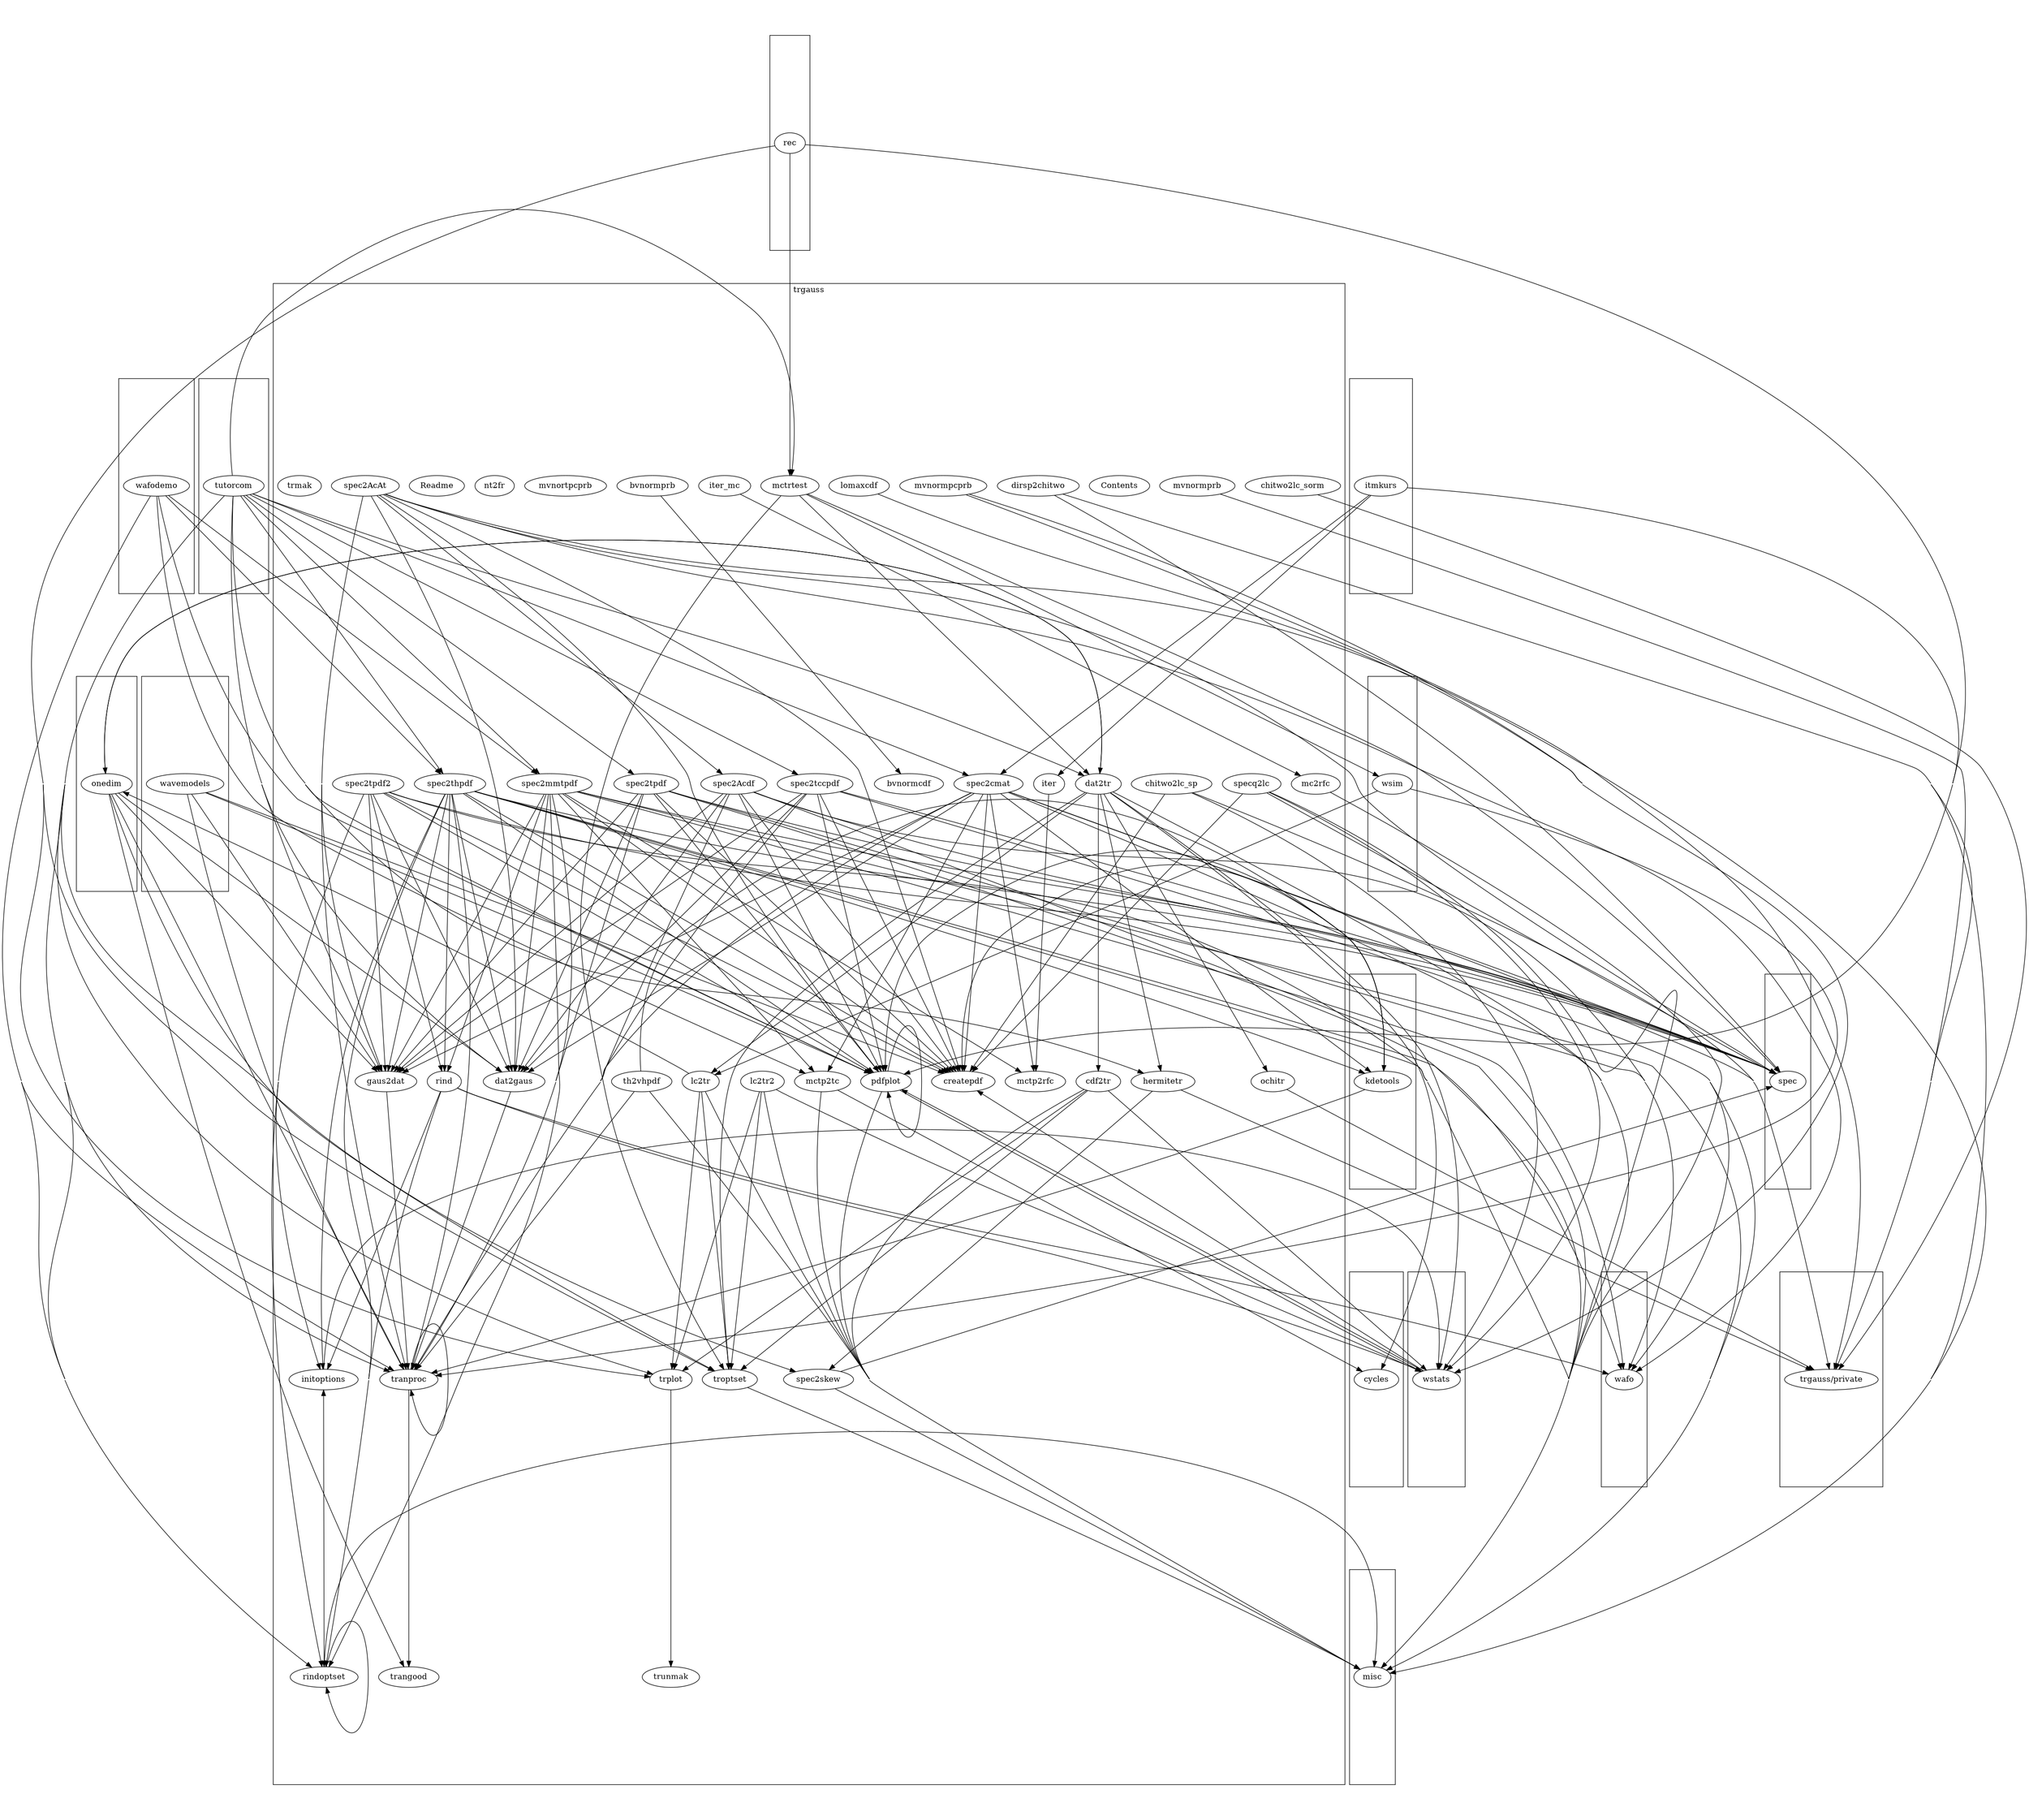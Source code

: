 /* Created by dotwrite for Matlab */
digraph dotwrite2 {
 size = "29.3485,29.3485";
 ratio = fill;
 concentrate = true;
 edge [constraint = true];
 subgraph cluster1 {
 URL = "../../wafo/graph.html";
1;
}
 subgraph cluster2 {
 URL = "../../wafo/cycles/graph.html";
2;
}
 subgraph cluster3 {
 URL = "../../wafo/kdetools/graph.html";
3;
}
 subgraph cluster4 {
 URL = "../../wafo/misc/graph.html";
4;
}
 subgraph cluster5 {
 URL = "../../wafo/onedim/graph.html";
5;
}
 subgraph cluster6 {
 URL = "../../wafo/papers/rec/graph.html";
6;
}
 subgraph cluster7 {
 URL = "../../wafo/papers/tutorcom/graph.html";
7;
}
 subgraph cluster8 {
 URL = "../../wafo/papers/wafodemo/graph.html";
8;
}
 subgraph cluster9 {
 URL = "../../wafo/spec/graph.html";
9;
}
 subgraph cluster10 {
 URL = "../../wafo/trgauss/private/graph.html";
10;
}
 subgraph cluster11 {
 URL = "../../wafo/wavemodels/graph.html";
11;
}
 subgraph cluster12 {
 URL = "../../wafo/wdemos/itmkurs/graph.html";
12;
}
 subgraph cluster13 {
 URL = "../../wafo/wsim/graph.html";
13;
}
 subgraph cluster14 {
 URL = "../../wafo/wstats/graph.html";
14;
}
 subgraph cluster15 {
 label = "trgauss";
 URL = "index.html";
15;
16;
17;
18;
19;
20;
21;
22;
23;
24;
25;
26;
27;
28;
29;
30;
31;
32;
33;
34;
35;
36;
37;
38;
39;
40;
41;
42;
43;
44;
45;
46;
47;
48;
49;
50;
51;
52;
53;
54;
55;
56;
57;
58;
59;
60;
61;
62;
}
  3 -> 21;
  3 -> 42;
  3 -> 58;
  5 -> 22;
  5 -> 23;
  5 -> 25;
  5 -> 57;
  5 -> 58;
  5 -> 60;
  6 -> 36;
  6 -> 42;
  6 -> 60;
  6 -> 61;
  7 -> 22;
  7 -> 23;
  7 -> 25;
  7 -> 26;
  7 -> 36;
  7 -> 42;
  7 -> 45;
  7 -> 48;
  7 -> 49;
  7 -> 50;
  7 -> 51;
  7 -> 52;
  7 -> 53;
  7 -> 58;
  7 -> 61;
  8 -> 35;
  8 -> 42;
  8 -> 45;
  8 -> 49;
  8 -> 52;
  8 -> 58;
  11 -> 21;
  11 -> 25;
  11 -> 42;
  11 -> 58;
  12 -> 28;
  12 -> 42;
  12 -> 48;
  13 -> 30;
  13 -> 58;
  14 -> 21;
  14 -> 42;
  16 -> 15;
  17 -> 4;
  17 -> 14;
  17 -> 60;
  17 -> 61;
  18 -> 10;
  19 -> 10;
  19 -> 14;
  19 -> 21;
  22 -> 58;
  23 -> 2;
  23 -> 4;
  23 -> 5;
  23 -> 14;
  23 -> 17;
  23 -> 26;
  23 -> 30;
  23 -> 41;
  23 -> 60;
  24 -> 4;
  24 -> 9;
  24 -> 10;
  25 -> 58;
  26 -> 10;
  26 -> 50;
  27 -> 14;
  27 -> 45;
  28 -> 34;
  29 -> 33;
  30 -> 4;
  30 -> 5;
  30 -> 60;
  30 -> 61;
  31 -> 4;
  31 -> 14;
  31 -> 60;
  31 -> 61;
  32 -> 14;
  33 -> 4;
  35 -> 2;
  35 -> 4;
  36 -> 9;
  36 -> 13;
  36 -> 23;
  36 -> 60;
  37 -> 10;
  37 -> 14;
  38 -> 10;
  41 -> 10;
  42 -> 4;
  42 -> 14;
  42 -> 42;
  44 -> 1;
  44 -> 14;
  44 -> 27;
  44 -> 45;
  45 -> 4;
  45 -> 27;
  45 -> 45;
  46 -> 1;
  46 -> 4;
  46 -> 9;
  46 -> 21;
  46 -> 22;
  46 -> 25;
  46 -> 42;
  46 -> 47;
  46 -> 58;
  47 -> 1;
  47 -> 4;
  47 -> 9;
  47 -> 21;
  47 -> 22;
  47 -> 25;
  47 -> 42;
  47 -> 58;
  48 -> 3;
  48 -> 4;
  48 -> 9;
  48 -> 10;
  48 -> 21;
  48 -> 22;
  48 -> 25;
  48 -> 34;
  48 -> 35;
  48 -> 58;
  49 -> 1;
  49 -> 4;
  49 -> 9;
  49 -> 21;
  49 -> 22;
  49 -> 25;
  49 -> 34;
  49 -> 35;
  49 -> 44;
  49 -> 45;
  49 -> 58;
  50 -> 4;
  50 -> 9;
  51 -> 1;
  51 -> 4;
  51 -> 9;
  51 -> 21;
  51 -> 22;
  51 -> 25;
  51 -> 42;
  51 -> 58;
  52 -> 1;
  52 -> 3;
  52 -> 4;
  52 -> 9;
  52 -> 21;
  52 -> 22;
  52 -> 25;
  52 -> 27;
  52 -> 42;
  52 -> 44;
  52 -> 45;
  52 -> 58;
  53 -> 1;
  53 -> 4;
  53 -> 9;
  53 -> 21;
  53 -> 22;
  53 -> 25;
  53 -> 42;
  53 -> 58;
  54 -> 4;
  54 -> 9;
  54 -> 21;
  54 -> 22;
  54 -> 25;
  54 -> 27;
  54 -> 42;
  54 -> 44;
  54 -> 45;
  55 -> 4;
  55 -> 9;
  55 -> 14;
  55 -> 21;
  56 -> 3;
  56 -> 4;
  56 -> 58;
  58 -> 57;
  58 -> 58;
  60 -> 4;
  61 -> 62;

 1 [URL="../../wafo/graph.html",label="wafo"];
 2 [URL="../../wafo/cycles/graph.html",label="cycles"];
 3 [URL="../../wafo/kdetools/graph.html",label="kdetools"];
 4 [URL="../../wafo/misc/graph.html",label="misc"];
 5 [URL="../../wafo/onedim/graph.html",label="onedim"];
 6 [URL="../../wafo/papers/rec/graph.html",label="rec"];
 7 [URL="../../wafo/papers/tutorcom/graph.html",label="tutorcom"];
 8 [URL="../../wafo/papers/wafodemo/graph.html",label="wafodemo"];
 9 [URL="../../wafo/spec/graph.html",label="spec"];
 10 [URL="../../wafo/trgauss/private/graph.html",label="trgauss/private"];
 11 [URL="../../wafo/wavemodels/graph.html",label="wavemodels"];
 12 [URL="../../wafo/wdemos/itmkurs/graph.html",label="itmkurs"];
 13 [URL="../../wafo/wsim/graph.html",label="wsim"];
 14 [URL="../../wafo/wstats/graph.html",label="wstats"];
 15 [URL="bvnormcdf.html",label="bvnormcdf"];
 16 [URL="bvnormprb.html",label="bvnormprb"];
 17 [URL="cdf2tr.html",label="cdf2tr"];
 18 [URL="chitwo2lc_sorm.html",label="chitwo2lc_sorm"];
 19 [URL="chitwo2lc_sp.html",label="chitwo2lc_sp"];
 20 [URL="Contents.html",label="Contents"];
 21 [URL="createpdf.html",label="createpdf"];
 22 [URL="dat2gaus.html",label="dat2gaus"];
 23 [URL="dat2tr.html",label="dat2tr"];
 24 [URL="dirsp2chitwo.html",label="dirsp2chitwo"];
 25 [URL="gaus2dat.html",label="gaus2dat"];
 26 [URL="hermitetr.html",label="hermitetr"];
 27 [URL="initoptions.html",label="initoptions"];
 28 [URL="iter.html",label="iter"];
 29 [URL="iter_mc.html",label="iter_mc"];
 30 [URL="lc2tr.html",label="lc2tr"];
 31 [URL="lc2tr2.html",label="lc2tr2"];
 32 [URL="lomaxcdf.html",label="lomaxcdf"];
 33 [URL="mc2rfc.html",label="mc2rfc"];
 34 [URL="mctp2rfc.html",label="mctp2rfc"];
 35 [URL="mctp2tc.html",label="mctp2tc"];
 36 [URL="mctrtest.html",label="mctrtest"];
 37 [URL="mvnormpcprb.html",label="mvnormpcprb"];
 38 [URL="mvnormprb.html",label="mvnormprb"];
 39 [URL="mvnortpcprb.html",label="mvnortpcprb"];
 40 [URL="nt2fr.html",label="nt2fr"];
 41 [URL="ochitr.html",label="ochitr"];
 42 [URL="pdfplot.html",label="pdfplot"];
 43 [URL="Readme.html",label="Readme"];
 44 [URL="rind.html",label="rind"];
 45 [URL="rindoptset.html",label="rindoptset"];
 46 [URL="spec2AcAt.html",label="spec2AcAt"];
 47 [URL="spec2Acdf.html",label="spec2Acdf"];
 48 [URL="spec2cmat.html",label="spec2cmat"];
 49 [URL="spec2mmtpdf.html",label="spec2mmtpdf"];
 50 [URL="spec2skew.html",label="spec2skew"];
 51 [URL="spec2tccpdf.html",label="spec2tccpdf"];
 52 [URL="spec2thpdf.html",label="spec2thpdf"];
 53 [URL="spec2tpdf.html",label="spec2tpdf"];
 54 [URL="spec2tpdf2.html",label="spec2tpdf2"];
 55 [URL="specq2lc.html",label="specq2lc"];
 56 [URL="th2vhpdf.html",label="th2vhpdf"];
 57 [URL="trangood.html",label="trangood"];
 58 [URL="tranproc.html",label="tranproc"];
 59 [URL="trmak.html",label="trmak"];
 60 [URL="troptset.html",label="troptset"];
 61 [URL="trplot.html",label="trplot"];
 62 [URL="trunmak.html",label="trunmak"];
}
